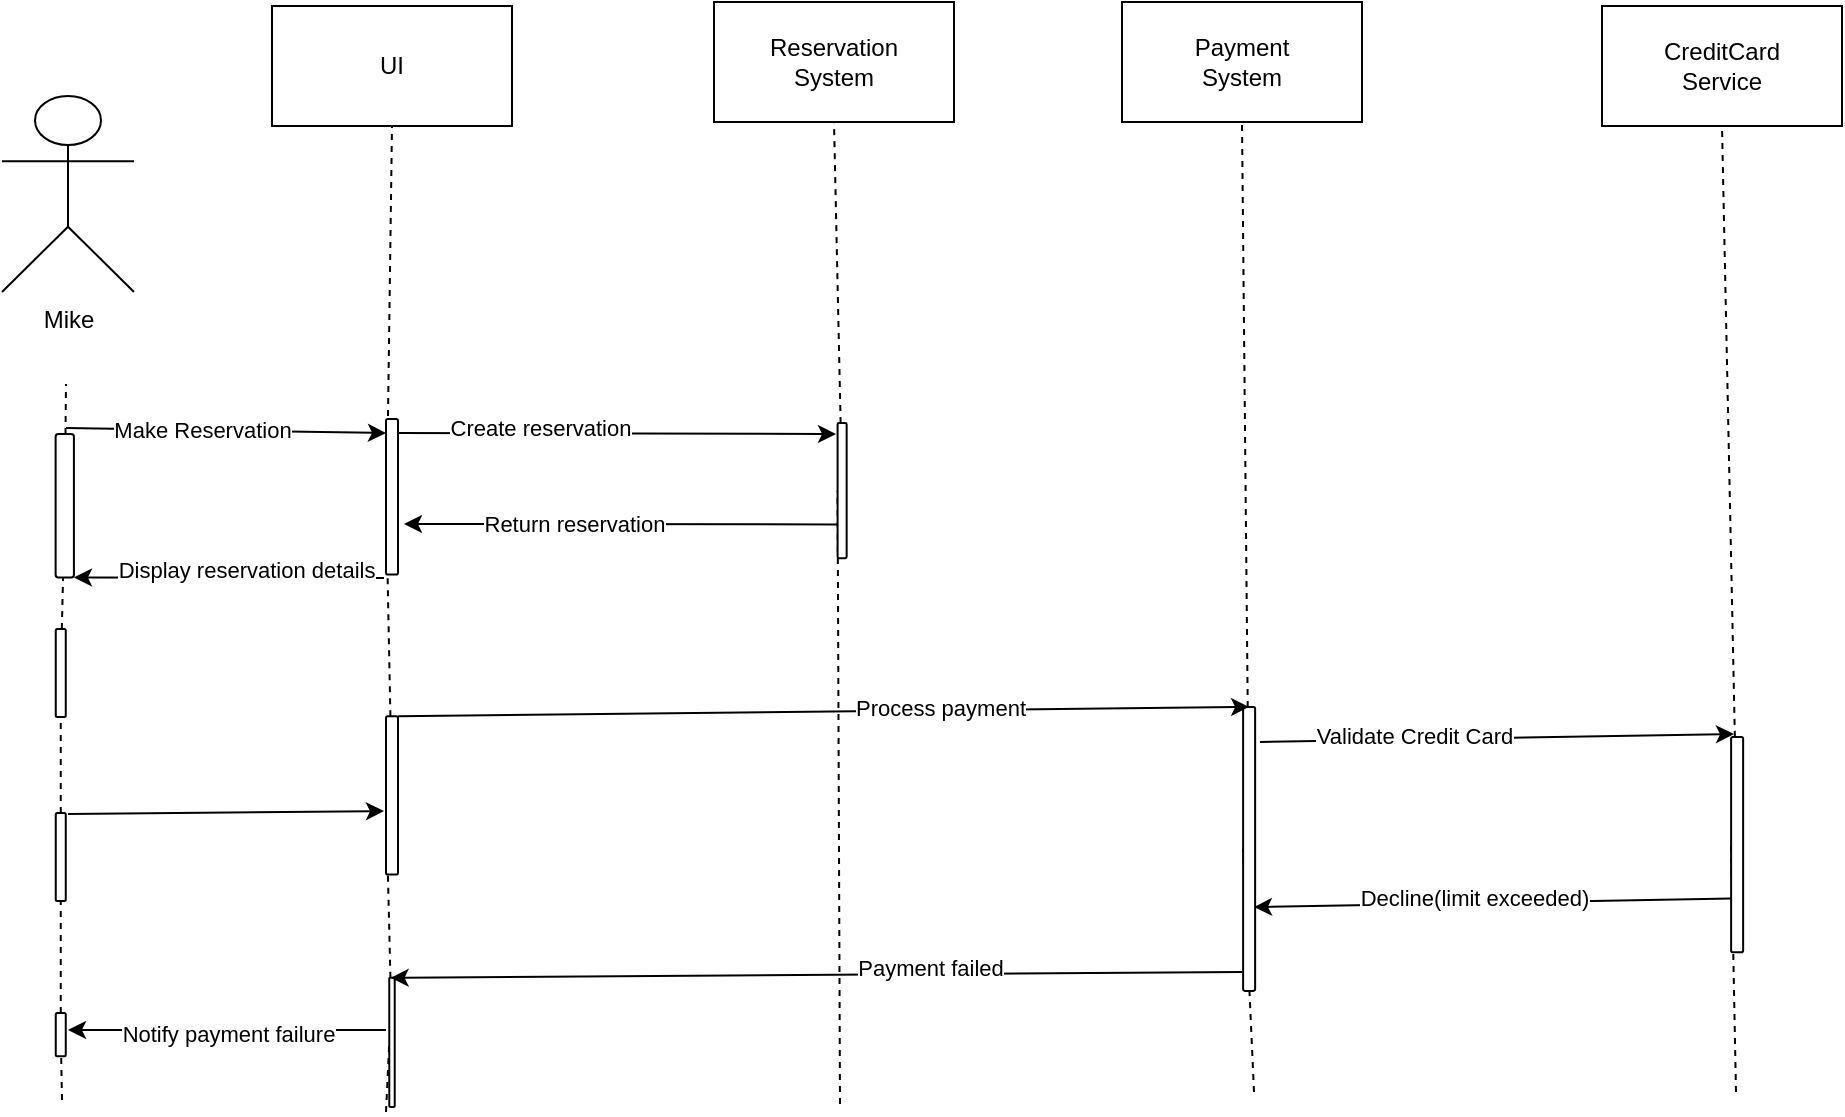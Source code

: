 <mxfile version="26.1.1">
  <diagram name="Page-1" id="C4S2b4DzShITK_8b0CjV">
    <mxGraphModel dx="1674" dy="1538" grid="0" gridSize="10" guides="1" tooltips="1" connect="1" arrows="1" fold="1" page="1" pageScale="1" pageWidth="1100" pageHeight="850" math="0" shadow="0">
      <root>
        <mxCell id="0" />
        <mxCell id="1" parent="0" />
        <mxCell id="pyA1eNaoSYB05keVZflW-53" value="UI" style="rounded=0;whiteSpace=wrap;html=1;" vertex="1" parent="1">
          <mxGeometry x="181" width="120" height="60" as="geometry" />
        </mxCell>
        <mxCell id="pyA1eNaoSYB05keVZflW-54" value="Mike" style="shape=umlActor;verticalLabelPosition=bottom;verticalAlign=top;html=1;outlineConnect=0;" vertex="1" parent="1">
          <mxGeometry x="46" y="45" width="66" height="98" as="geometry" />
        </mxCell>
        <mxCell id="pyA1eNaoSYB05keVZflW-55" value="Reservation&lt;div&gt;System&lt;/div&gt;" style="rounded=0;whiteSpace=wrap;html=1;" vertex="1" parent="1">
          <mxGeometry x="402" y="-2" width="120" height="60" as="geometry" />
        </mxCell>
        <mxCell id="pyA1eNaoSYB05keVZflW-56" value="Payment&lt;div&gt;System&lt;/div&gt;" style="rounded=0;whiteSpace=wrap;html=1;" vertex="1" parent="1">
          <mxGeometry x="606" y="-2" width="120" height="60" as="geometry" />
        </mxCell>
        <mxCell id="pyA1eNaoSYB05keVZflW-57" value="CreditCard&lt;div&gt;Service&lt;/div&gt;" style="rounded=0;whiteSpace=wrap;html=1;" vertex="1" parent="1">
          <mxGeometry x="846" width="120" height="60" as="geometry" />
        </mxCell>
        <mxCell id="pyA1eNaoSYB05keVZflW-59" value="" style="endArrow=none;dashed=1;html=1;rounded=0;entryX=0.5;entryY=1;entryDx=0;entryDy=0;" edge="1" parent="1" target="pyA1eNaoSYB05keVZflW-53">
          <mxGeometry width="50" height="50" relative="1" as="geometry">
            <mxPoint x="239" y="205" as="sourcePoint" />
            <mxPoint x="266" y="313" as="targetPoint" />
          </mxGeometry>
        </mxCell>
        <mxCell id="pyA1eNaoSYB05keVZflW-60" value="" style="endArrow=none;dashed=1;html=1;rounded=0;entryX=0.5;entryY=1;entryDx=0;entryDy=0;" edge="1" parent="1" source="pyA1eNaoSYB05keVZflW-77" target="pyA1eNaoSYB05keVZflW-55">
          <mxGeometry width="50" height="50" relative="1" as="geometry">
            <mxPoint x="465" y="549" as="sourcePoint" />
            <mxPoint x="736" y="313" as="targetPoint" />
          </mxGeometry>
        </mxCell>
        <mxCell id="pyA1eNaoSYB05keVZflW-61" value="" style="endArrow=none;dashed=1;html=1;rounded=0;entryX=0.5;entryY=1;entryDx=0;entryDy=0;" edge="1" parent="1" source="pyA1eNaoSYB05keVZflW-79" target="pyA1eNaoSYB05keVZflW-56">
          <mxGeometry width="50" height="50" relative="1" as="geometry">
            <mxPoint x="672" y="543" as="sourcePoint" />
            <mxPoint x="731" y="313" as="targetPoint" />
          </mxGeometry>
        </mxCell>
        <mxCell id="pyA1eNaoSYB05keVZflW-62" value="" style="endArrow=none;dashed=1;html=1;rounded=0;entryX=0.5;entryY=1;entryDx=0;entryDy=0;" edge="1" parent="1" source="pyA1eNaoSYB05keVZflW-81" target="pyA1eNaoSYB05keVZflW-57">
          <mxGeometry width="50" height="50" relative="1" as="geometry">
            <mxPoint x="913" y="543" as="sourcePoint" />
            <mxPoint x="853" y="313" as="targetPoint" />
          </mxGeometry>
        </mxCell>
        <mxCell id="pyA1eNaoSYB05keVZflW-64" value="" style="endArrow=none;dashed=1;html=1;rounded=0;" edge="1" parent="1" source="pyA1eNaoSYB05keVZflW-65">
          <mxGeometry width="50" height="50" relative="1" as="geometry">
            <mxPoint x="76" y="547" as="sourcePoint" />
            <mxPoint x="78" y="189" as="targetPoint" />
          </mxGeometry>
        </mxCell>
        <mxCell id="pyA1eNaoSYB05keVZflW-66" value="" style="endArrow=none;dashed=1;html=1;rounded=0;" edge="1" parent="1" source="pyA1eNaoSYB05keVZflW-67" target="pyA1eNaoSYB05keVZflW-65">
          <mxGeometry width="50" height="50" relative="1" as="geometry">
            <mxPoint x="76" y="547" as="sourcePoint" />
            <mxPoint x="78" y="189" as="targetPoint" />
          </mxGeometry>
        </mxCell>
        <mxCell id="pyA1eNaoSYB05keVZflW-65" value="" style="rounded=1;whiteSpace=wrap;html=1;rotation=90;" vertex="1" parent="1">
          <mxGeometry x="41.51" y="245.31" width="71.75" height="9.15" as="geometry" />
        </mxCell>
        <mxCell id="pyA1eNaoSYB05keVZflW-68" value="" style="endArrow=none;dashed=1;html=1;rounded=0;" edge="1" parent="1" source="pyA1eNaoSYB05keVZflW-69" target="pyA1eNaoSYB05keVZflW-67">
          <mxGeometry width="50" height="50" relative="1" as="geometry">
            <mxPoint x="76" y="547" as="sourcePoint" />
            <mxPoint x="77" y="286" as="targetPoint" />
          </mxGeometry>
        </mxCell>
        <mxCell id="pyA1eNaoSYB05keVZflW-67" value="" style="rounded=1;whiteSpace=wrap;html=1;rotation=90;" vertex="1" parent="1">
          <mxGeometry x="53.38" y="331" width="44" height="5" as="geometry" />
        </mxCell>
        <mxCell id="pyA1eNaoSYB05keVZflW-70" value="" style="endArrow=none;dashed=1;html=1;rounded=0;" edge="1" parent="1" source="pyA1eNaoSYB05keVZflW-71" target="pyA1eNaoSYB05keVZflW-69">
          <mxGeometry width="50" height="50" relative="1" as="geometry">
            <mxPoint x="76" y="547" as="sourcePoint" />
            <mxPoint x="75" y="356" as="targetPoint" />
          </mxGeometry>
        </mxCell>
        <mxCell id="pyA1eNaoSYB05keVZflW-69" value="" style="rounded=1;whiteSpace=wrap;html=1;rotation=90;" vertex="1" parent="1">
          <mxGeometry x="53.38" y="423" width="44" height="5" as="geometry" />
        </mxCell>
        <mxCell id="pyA1eNaoSYB05keVZflW-72" value="" style="endArrow=none;dashed=1;html=1;rounded=0;" edge="1" parent="1" target="pyA1eNaoSYB05keVZflW-71">
          <mxGeometry width="50" height="50" relative="1" as="geometry">
            <mxPoint x="76" y="547" as="sourcePoint" />
            <mxPoint x="75" y="448" as="targetPoint" />
          </mxGeometry>
        </mxCell>
        <mxCell id="pyA1eNaoSYB05keVZflW-71" value="" style="rounded=1;whiteSpace=wrap;html=1;rotation=90;" vertex="1" parent="1">
          <mxGeometry x="64.57" y="511.81" width="21.62" height="5" as="geometry" />
        </mxCell>
        <mxCell id="pyA1eNaoSYB05keVZflW-74" value="" style="endArrow=none;dashed=1;html=1;rounded=0;entryX=0.5;entryY=1;entryDx=0;entryDy=0;" edge="1" parent="1" source="pyA1eNaoSYB05keVZflW-75" target="pyA1eNaoSYB05keVZflW-73">
          <mxGeometry width="50" height="50" relative="1" as="geometry">
            <mxPoint x="243" y="558" as="sourcePoint" />
            <mxPoint x="241" y="60" as="targetPoint" />
          </mxGeometry>
        </mxCell>
        <mxCell id="pyA1eNaoSYB05keVZflW-73" value="" style="rounded=1;whiteSpace=wrap;html=1;rotation=90;" vertex="1" parent="1">
          <mxGeometry x="201.44" y="391.69" width="79.12" height="6.01" as="geometry" />
        </mxCell>
        <mxCell id="pyA1eNaoSYB05keVZflW-76" value="" style="endArrow=none;dashed=1;html=1;rounded=0;entryX=0.5;entryY=1;entryDx=0;entryDy=0;" edge="1" parent="1" target="pyA1eNaoSYB05keVZflW-75">
          <mxGeometry width="50" height="50" relative="1" as="geometry">
            <mxPoint x="238" y="553" as="sourcePoint" />
            <mxPoint x="238" y="358" as="targetPoint" />
          </mxGeometry>
        </mxCell>
        <mxCell id="pyA1eNaoSYB05keVZflW-75" value="" style="rounded=1;whiteSpace=wrap;html=1;rotation=90;" vertex="1" parent="1">
          <mxGeometry x="208.72" y="516.81" width="64.56" height="2.73" as="geometry" />
        </mxCell>
        <mxCell id="pyA1eNaoSYB05keVZflW-78" value="" style="endArrow=none;dashed=1;html=1;rounded=0;entryX=0.5;entryY=1;entryDx=0;entryDy=0;" edge="1" parent="1" target="pyA1eNaoSYB05keVZflW-77">
          <mxGeometry width="50" height="50" relative="1" as="geometry">
            <mxPoint x="465" y="549" as="sourcePoint" />
            <mxPoint x="462" y="58" as="targetPoint" />
          </mxGeometry>
        </mxCell>
        <mxCell id="pyA1eNaoSYB05keVZflW-77" value="" style="rounded=1;whiteSpace=wrap;html=1;rotation=90;" vertex="1" parent="1">
          <mxGeometry x="432.28" y="240.05" width="67.56" height="4.53" as="geometry" />
        </mxCell>
        <mxCell id="pyA1eNaoSYB05keVZflW-80" value="" style="endArrow=none;dashed=1;html=1;rounded=0;entryX=0.5;entryY=1;entryDx=0;entryDy=0;" edge="1" parent="1" target="pyA1eNaoSYB05keVZflW-79">
          <mxGeometry width="50" height="50" relative="1" as="geometry">
            <mxPoint x="672" y="543" as="sourcePoint" />
            <mxPoint x="666" y="58" as="targetPoint" />
          </mxGeometry>
        </mxCell>
        <mxCell id="pyA1eNaoSYB05keVZflW-79" value="" style="rounded=1;whiteSpace=wrap;html=1;rotation=90;" vertex="1" parent="1">
          <mxGeometry x="598.56" y="418.44" width="142" height="6.01" as="geometry" />
        </mxCell>
        <mxCell id="pyA1eNaoSYB05keVZflW-82" value="" style="endArrow=none;dashed=1;html=1;rounded=0;entryX=0.5;entryY=1;entryDx=0;entryDy=0;" edge="1" parent="1" target="pyA1eNaoSYB05keVZflW-81">
          <mxGeometry width="50" height="50" relative="1" as="geometry">
            <mxPoint x="913" y="543" as="sourcePoint" />
            <mxPoint x="906" y="60" as="targetPoint" />
          </mxGeometry>
        </mxCell>
        <mxCell id="pyA1eNaoSYB05keVZflW-81" value="" style="rounded=1;whiteSpace=wrap;html=1;rotation=90;" vertex="1" parent="1">
          <mxGeometry x="859.72" y="416.28" width="107.69" height="6.01" as="geometry" />
        </mxCell>
        <mxCell id="pyA1eNaoSYB05keVZflW-83" value="" style="endArrow=classic;html=1;rounded=0;entryX=0.091;entryY=1;entryDx=0;entryDy=0;entryPerimeter=0;" edge="1" parent="1" target="pyA1eNaoSYB05keVZflW-63">
          <mxGeometry width="50" height="50" relative="1" as="geometry">
            <mxPoint x="78" y="211" as="sourcePoint" />
            <mxPoint x="137" y="188" as="targetPoint" />
          </mxGeometry>
        </mxCell>
        <mxCell id="pyA1eNaoSYB05keVZflW-98" value="Make Reservation" style="edgeLabel;html=1;align=center;verticalAlign=middle;resizable=0;points=[];" vertex="1" connectable="0" parent="pyA1eNaoSYB05keVZflW-83">
          <mxGeometry x="-0.15" relative="1" as="geometry">
            <mxPoint as="offset" />
          </mxGeometry>
        </mxCell>
        <mxCell id="pyA1eNaoSYB05keVZflW-85" value="" style="endArrow=none;dashed=1;html=1;rounded=0;entryX=0.5;entryY=1;entryDx=0;entryDy=0;" edge="1" parent="1" source="pyA1eNaoSYB05keVZflW-73" target="pyA1eNaoSYB05keVZflW-63">
          <mxGeometry width="50" height="50" relative="1" as="geometry">
            <mxPoint x="241" y="318" as="sourcePoint" />
            <mxPoint x="241" y="60" as="targetPoint" />
          </mxGeometry>
        </mxCell>
        <mxCell id="pyA1eNaoSYB05keVZflW-63" value="" style="rounded=1;whiteSpace=wrap;html=1;rotation=90;" vertex="1" parent="1">
          <mxGeometry x="202.12" y="242.34" width="77.77" height="6.01" as="geometry" />
        </mxCell>
        <mxCell id="pyA1eNaoSYB05keVZflW-86" value="" style="endArrow=classic;html=1;rounded=0;exitX=0.091;exitY=0.002;exitDx=0;exitDy=0;exitPerimeter=0;" edge="1" parent="1" source="pyA1eNaoSYB05keVZflW-63">
          <mxGeometry width="50" height="50" relative="1" as="geometry">
            <mxPoint x="290" y="363" as="sourcePoint" />
            <mxPoint x="463" y="214" as="targetPoint" />
          </mxGeometry>
        </mxCell>
        <mxCell id="pyA1eNaoSYB05keVZflW-103" value="Create reservation" style="edgeLabel;html=1;align=center;verticalAlign=middle;resizable=0;points=[];" vertex="1" connectable="0" parent="pyA1eNaoSYB05keVZflW-86">
          <mxGeometry x="-0.352" y="3" relative="1" as="geometry">
            <mxPoint as="offset" />
          </mxGeometry>
        </mxCell>
        <mxCell id="pyA1eNaoSYB05keVZflW-87" value="" style="endArrow=classic;html=1;rounded=0;exitX=0.75;exitY=1;exitDx=0;exitDy=0;" edge="1" parent="1" source="pyA1eNaoSYB05keVZflW-77">
          <mxGeometry width="50" height="50" relative="1" as="geometry">
            <mxPoint x="290" y="363" as="sourcePoint" />
            <mxPoint x="247" y="259" as="targetPoint" />
          </mxGeometry>
        </mxCell>
        <mxCell id="pyA1eNaoSYB05keVZflW-104" value="Return reservation" style="edgeLabel;html=1;align=center;verticalAlign=middle;resizable=0;points=[];" vertex="1" connectable="0" parent="pyA1eNaoSYB05keVZflW-87">
          <mxGeometry x="0.216" relative="1" as="geometry">
            <mxPoint as="offset" />
          </mxGeometry>
        </mxCell>
        <mxCell id="pyA1eNaoSYB05keVZflW-88" value="" style="endArrow=classic;html=1;rounded=0;" edge="1" parent="1">
          <mxGeometry width="50" height="50" relative="1" as="geometry">
            <mxPoint x="675" y="368" as="sourcePoint" />
            <mxPoint x="912" y="364" as="targetPoint" />
          </mxGeometry>
        </mxCell>
        <mxCell id="pyA1eNaoSYB05keVZflW-105" value="Validate Credit Card" style="edgeLabel;html=1;align=center;verticalAlign=middle;resizable=0;points=[];" vertex="1" connectable="0" parent="pyA1eNaoSYB05keVZflW-88">
          <mxGeometry x="-0.35" y="2" relative="1" as="geometry">
            <mxPoint as="offset" />
          </mxGeometry>
        </mxCell>
        <mxCell id="pyA1eNaoSYB05keVZflW-89" value="" style="endArrow=classic;html=1;rounded=0;exitX=0.75;exitY=1;exitDx=0;exitDy=0;entryX=0.705;entryY=0.094;entryDx=0;entryDy=0;entryPerimeter=0;" edge="1" parent="1" source="pyA1eNaoSYB05keVZflW-81" target="pyA1eNaoSYB05keVZflW-79">
          <mxGeometry width="50" height="50" relative="1" as="geometry">
            <mxPoint x="905" y="401" as="sourcePoint" />
            <mxPoint x="676" y="401" as="targetPoint" />
          </mxGeometry>
        </mxCell>
        <mxCell id="pyA1eNaoSYB05keVZflW-106" value="Decline(limit exceeded)" style="edgeLabel;html=1;align=center;verticalAlign=middle;resizable=0;points=[];" vertex="1" connectable="0" parent="pyA1eNaoSYB05keVZflW-89">
          <mxGeometry x="0.077" y="-3" relative="1" as="geometry">
            <mxPoint as="offset" />
          </mxGeometry>
        </mxCell>
        <mxCell id="pyA1eNaoSYB05keVZflW-90" value="" style="endArrow=classic;html=1;rounded=0;entryX=1;entryY=0;entryDx=0;entryDy=0;" edge="1" parent="1" target="pyA1eNaoSYB05keVZflW-65">
          <mxGeometry width="50" height="50" relative="1" as="geometry">
            <mxPoint x="237" y="286" as="sourcePoint" />
            <mxPoint x="355" y="326" as="targetPoint" />
          </mxGeometry>
        </mxCell>
        <mxCell id="pyA1eNaoSYB05keVZflW-99" value="Display reservation details" style="edgeLabel;html=1;align=center;verticalAlign=middle;resizable=0;points=[];" vertex="1" connectable="0" parent="pyA1eNaoSYB05keVZflW-90">
          <mxGeometry x="0.109" y="-3" relative="1" as="geometry">
            <mxPoint x="17" y="-1" as="offset" />
          </mxGeometry>
        </mxCell>
        <mxCell id="pyA1eNaoSYB05keVZflW-91" value="" style="endArrow=classic;html=1;rounded=0;entryX=0.599;entryY=1.166;entryDx=0;entryDy=0;entryPerimeter=0;" edge="1" parent="1" target="pyA1eNaoSYB05keVZflW-73">
          <mxGeometry width="50" height="50" relative="1" as="geometry">
            <mxPoint x="79" y="404" as="sourcePoint" />
            <mxPoint x="355" y="326" as="targetPoint" />
          </mxGeometry>
        </mxCell>
        <mxCell id="pyA1eNaoSYB05keVZflW-95" value="" style="endArrow=classic;html=1;rounded=0;" edge="1" parent="1">
          <mxGeometry width="50" height="50" relative="1" as="geometry">
            <mxPoint x="238" y="512" as="sourcePoint" />
            <mxPoint x="79" y="512" as="targetPoint" />
          </mxGeometry>
        </mxCell>
        <mxCell id="pyA1eNaoSYB05keVZflW-100" value="Notify payment failure" style="edgeLabel;html=1;align=center;verticalAlign=middle;resizable=0;points=[];" vertex="1" connectable="0" parent="pyA1eNaoSYB05keVZflW-95">
          <mxGeometry x="-0.006" y="2" relative="1" as="geometry">
            <mxPoint as="offset" />
          </mxGeometry>
        </mxCell>
        <mxCell id="pyA1eNaoSYB05keVZflW-96" value="" style="endArrow=classic;html=1;rounded=0;exitX=0;exitY=0;exitDx=0;exitDy=0;entryX=0;entryY=0.5;entryDx=0;entryDy=0;" edge="1" parent="1" source="pyA1eNaoSYB05keVZflW-73" target="pyA1eNaoSYB05keVZflW-79">
          <mxGeometry width="50" height="50" relative="1" as="geometry">
            <mxPoint x="537" y="366" as="sourcePoint" />
            <mxPoint x="587" y="316" as="targetPoint" />
          </mxGeometry>
        </mxCell>
        <mxCell id="pyA1eNaoSYB05keVZflW-102" value="Process payment" style="edgeLabel;html=1;align=center;verticalAlign=middle;resizable=0;points=[];" vertex="1" connectable="0" parent="pyA1eNaoSYB05keVZflW-96">
          <mxGeometry x="0.274" y="1" relative="1" as="geometry">
            <mxPoint as="offset" />
          </mxGeometry>
        </mxCell>
        <mxCell id="pyA1eNaoSYB05keVZflW-97" value="" style="endArrow=classic;html=1;rounded=0;entryX=0;entryY=0.75;entryDx=0;entryDy=0;" edge="1" parent="1" target="pyA1eNaoSYB05keVZflW-75">
          <mxGeometry width="50" height="50" relative="1" as="geometry">
            <mxPoint x="666" y="483" as="sourcePoint" />
            <mxPoint x="587" y="316" as="targetPoint" />
          </mxGeometry>
        </mxCell>
        <mxCell id="pyA1eNaoSYB05keVZflW-101" value="Payment failed" style="edgeLabel;html=1;align=center;verticalAlign=middle;resizable=0;points=[];" vertex="1" connectable="0" parent="pyA1eNaoSYB05keVZflW-97">
          <mxGeometry x="-0.267" y="-3" relative="1" as="geometry">
            <mxPoint as="offset" />
          </mxGeometry>
        </mxCell>
      </root>
    </mxGraphModel>
  </diagram>
</mxfile>
